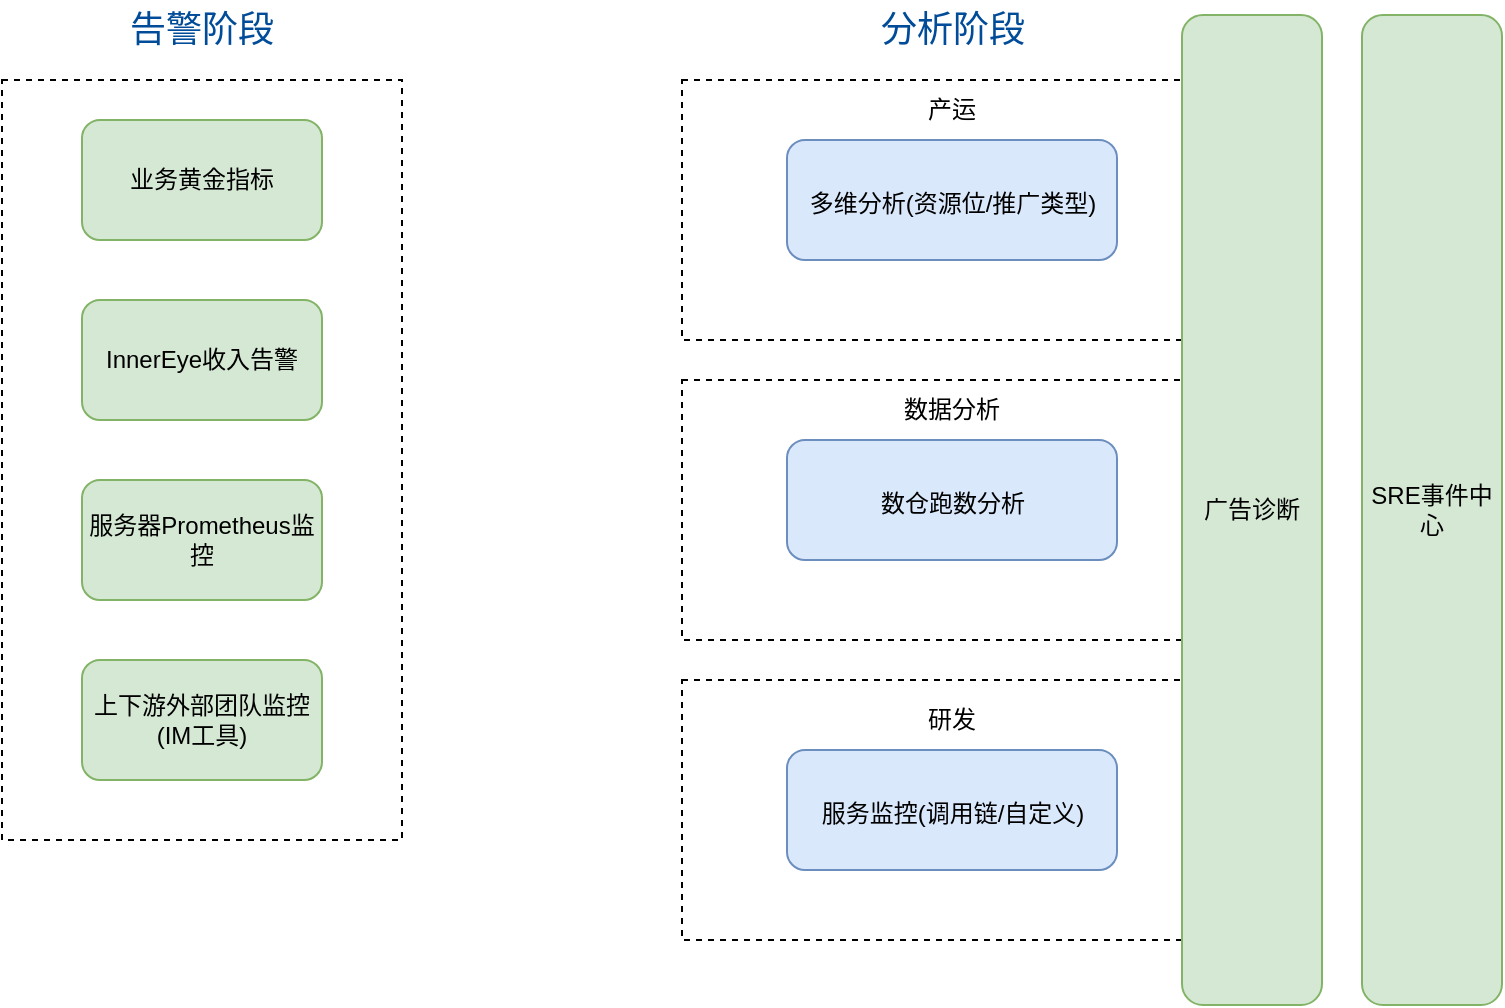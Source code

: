 <mxfile version="20.8.20" type="github">
  <diagram name="第 1 页" id="094aknZZEEDUs84GfmSv">
    <mxGraphModel dx="1434" dy="884" grid="1" gridSize="10" guides="1" tooltips="1" connect="1" arrows="1" fold="1" page="1" pageScale="1" pageWidth="827" pageHeight="1169" math="0" shadow="0">
      <root>
        <mxCell id="0" />
        <mxCell id="1" parent="0" />
        <mxCell id="IA5XqfpokGPxDGEODbb8-1" value="" style="rounded=0;whiteSpace=wrap;html=1;fillColor=none;dashed=1;" parent="1" vertex="1">
          <mxGeometry x="30" y="240" width="200" height="380" as="geometry" />
        </mxCell>
        <mxCell id="IA5XqfpokGPxDGEODbb8-2" value="&lt;font style=&quot;font-size: 18px;&quot;&gt;告警阶段&lt;/font&gt;" style="text;html=1;strokeColor=none;fillColor=none;align=center;verticalAlign=middle;whiteSpace=wrap;rounded=0;fontColor=#004C99;" parent="1" vertex="1">
          <mxGeometry x="65" y="200" width="130" height="30" as="geometry" />
        </mxCell>
        <mxCell id="IA5XqfpokGPxDGEODbb8-3" value="业务黄金指标" style="rounded=1;whiteSpace=wrap;html=1;fillColor=#d5e8d4;strokeColor=#82b366;" parent="1" vertex="1">
          <mxGeometry x="70" y="260" width="120" height="60" as="geometry" />
        </mxCell>
        <mxCell id="IA5XqfpokGPxDGEODbb8-4" value="InnerEye收入告警" style="rounded=1;whiteSpace=wrap;html=1;fillColor=#d5e8d4;strokeColor=#82b366;" parent="1" vertex="1">
          <mxGeometry x="70" y="350" width="120" height="60" as="geometry" />
        </mxCell>
        <mxCell id="IA5XqfpokGPxDGEODbb8-5" value="服务器Prometheus监控" style="rounded=1;whiteSpace=wrap;html=1;fillColor=#d5e8d4;strokeColor=#82b366;" parent="1" vertex="1">
          <mxGeometry x="70" y="440" width="120" height="60" as="geometry" />
        </mxCell>
        <mxCell id="IA5XqfpokGPxDGEODbb8-6" value="上下游外部团队监控(IM工具)" style="rounded=1;whiteSpace=wrap;html=1;fillColor=#d5e8d4;strokeColor=#82b366;" parent="1" vertex="1">
          <mxGeometry x="70" y="530" width="120" height="60" as="geometry" />
        </mxCell>
        <mxCell id="flLgUbFeDydPVdvSiJaZ-1" value="" style="rounded=0;whiteSpace=wrap;html=1;fillColor=none;dashed=1;" parent="1" vertex="1">
          <mxGeometry x="370" y="240" width="270" height="130" as="geometry" />
        </mxCell>
        <mxCell id="flLgUbFeDydPVdvSiJaZ-2" value="&lt;font style=&quot;font-size: 18px;&quot;&gt;分析阶段&lt;/font&gt;" style="text;html=1;strokeColor=none;fillColor=none;align=center;verticalAlign=middle;whiteSpace=wrap;rounded=0;fontColor=#004C99;" parent="1" vertex="1">
          <mxGeometry x="437.5" y="200" width="135" height="30" as="geometry" />
        </mxCell>
        <mxCell id="flLgUbFeDydPVdvSiJaZ-3" value="产运" style="text;html=1;strokeColor=none;fillColor=none;align=center;verticalAlign=middle;whiteSpace=wrap;rounded=0;" parent="1" vertex="1">
          <mxGeometry x="475" y="240" width="60" height="30" as="geometry" />
        </mxCell>
        <mxCell id="flLgUbFeDydPVdvSiJaZ-4" value="&lt;span style=&quot;font-size: 12px;&quot;&gt;多维分析(资源位/推广类型)&lt;/span&gt;" style="rounded=1;whiteSpace=wrap;html=1;fontSize=18;fillColor=#dae8fc;strokeColor=#6c8ebf;" parent="1" vertex="1">
          <mxGeometry x="422.5" y="270" width="165" height="60" as="geometry" />
        </mxCell>
        <mxCell id="flLgUbFeDydPVdvSiJaZ-5" value="" style="rounded=0;whiteSpace=wrap;html=1;fillColor=none;dashed=1;" parent="1" vertex="1">
          <mxGeometry x="370" y="390" width="270" height="130" as="geometry" />
        </mxCell>
        <mxCell id="flLgUbFeDydPVdvSiJaZ-6" value="数据分析" style="text;html=1;strokeColor=none;fillColor=none;align=center;verticalAlign=middle;whiteSpace=wrap;rounded=0;" parent="1" vertex="1">
          <mxGeometry x="475" y="390" width="60" height="30" as="geometry" />
        </mxCell>
        <mxCell id="flLgUbFeDydPVdvSiJaZ-7" value="&lt;span style=&quot;font-size: 12px;&quot;&gt;数仓跑数分析&lt;/span&gt;" style="rounded=1;whiteSpace=wrap;html=1;fontSize=18;fillColor=#dae8fc;strokeColor=#6c8ebf;" parent="1" vertex="1">
          <mxGeometry x="422.5" y="420" width="165" height="60" as="geometry" />
        </mxCell>
        <mxCell id="flLgUbFeDydPVdvSiJaZ-8" value="" style="rounded=0;whiteSpace=wrap;html=1;fillColor=none;dashed=1;" parent="1" vertex="1">
          <mxGeometry x="370" y="540" width="270" height="130" as="geometry" />
        </mxCell>
        <mxCell id="flLgUbFeDydPVdvSiJaZ-9" value="研发" style="text;html=1;strokeColor=none;fillColor=none;align=center;verticalAlign=middle;whiteSpace=wrap;rounded=0;" parent="1" vertex="1">
          <mxGeometry x="475" y="545" width="60" height="30" as="geometry" />
        </mxCell>
        <mxCell id="flLgUbFeDydPVdvSiJaZ-10" value="&lt;span style=&quot;font-size: 12px;&quot;&gt;服务监控(调用链/自定义)&lt;/span&gt;" style="rounded=1;whiteSpace=wrap;html=1;fontSize=18;fillColor=#dae8fc;strokeColor=#6c8ebf;" parent="1" vertex="1">
          <mxGeometry x="422.5" y="575" width="165" height="60" as="geometry" />
        </mxCell>
        <mxCell id="O8gjb7hjExFaKAG_wDMh-3" value="广告诊断" style="rounded=1;whiteSpace=wrap;html=1;fillColor=#d5e8d4;strokeColor=#82b366;" vertex="1" parent="1">
          <mxGeometry x="620" y="207.5" width="70" height="495" as="geometry" />
        </mxCell>
        <mxCell id="O8gjb7hjExFaKAG_wDMh-4" value="SRE事件中心" style="rounded=1;whiteSpace=wrap;html=1;fillColor=#d5e8d4;strokeColor=#82b366;" vertex="1" parent="1">
          <mxGeometry x="710" y="207.5" width="70" height="495" as="geometry" />
        </mxCell>
      </root>
    </mxGraphModel>
  </diagram>
</mxfile>
